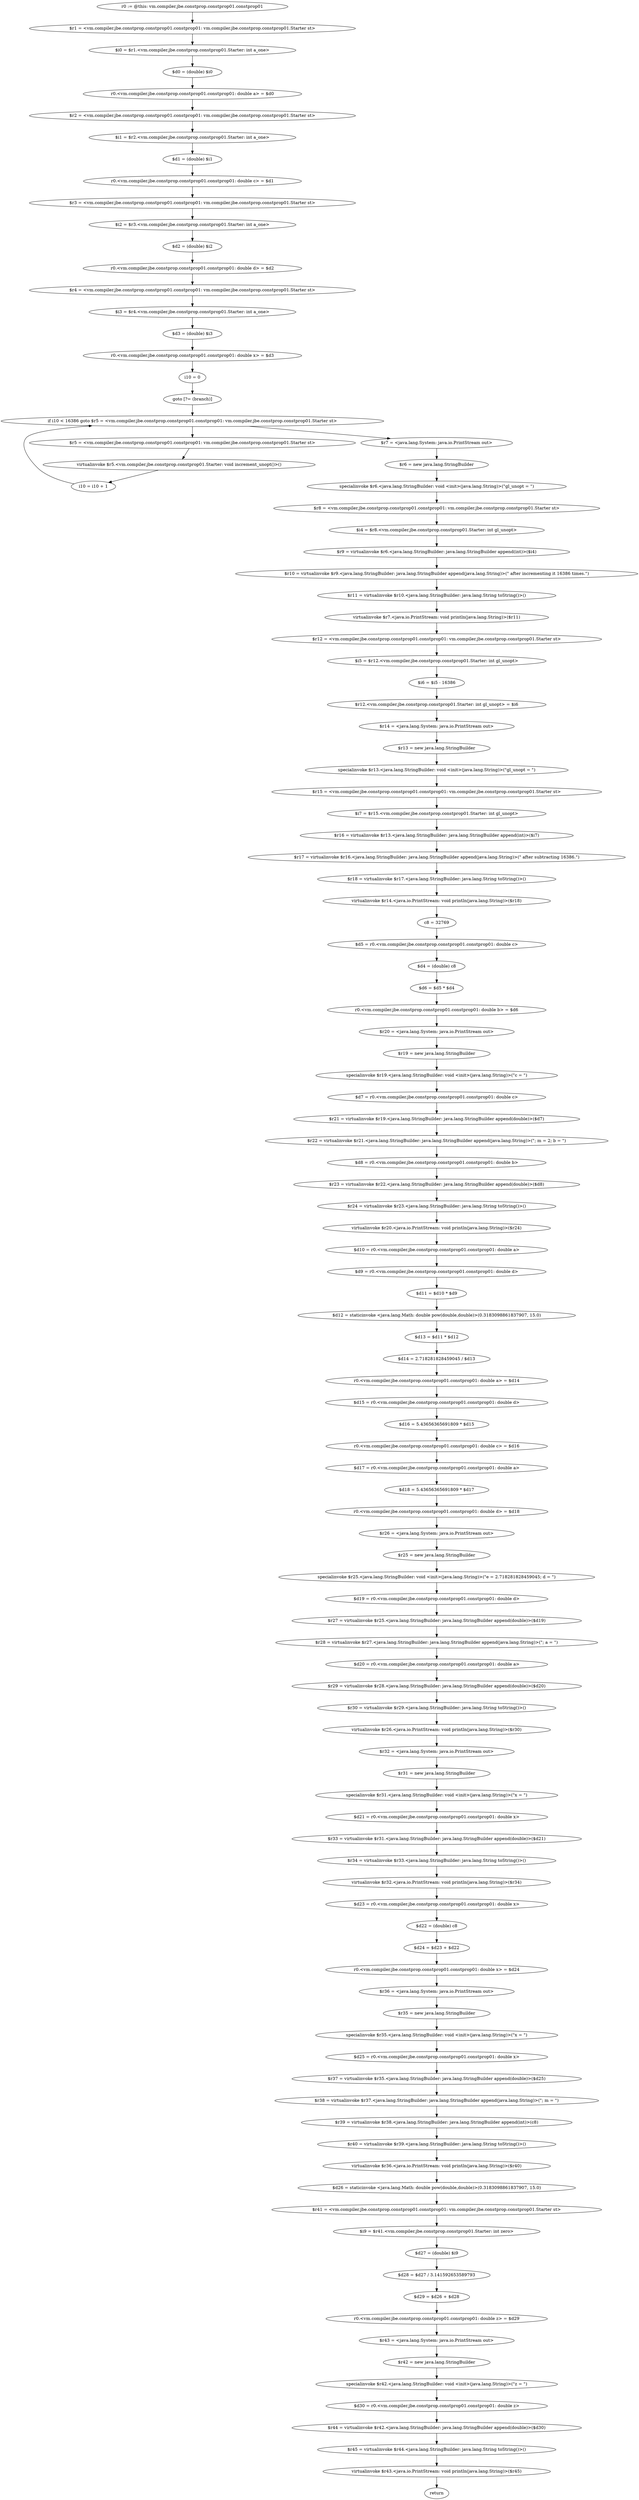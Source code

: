 digraph "unitGraph" {
    "r0 := @this: vm.compiler.jbe.constprop.constprop01.constprop01"
    "$r1 = <vm.compiler.jbe.constprop.constprop01.constprop01: vm.compiler.jbe.constprop.constprop01.Starter st>"
    "$i0 = $r1.<vm.compiler.jbe.constprop.constprop01.Starter: int a_one>"
    "$d0 = (double) $i0"
    "r0.<vm.compiler.jbe.constprop.constprop01.constprop01: double a> = $d0"
    "$r2 = <vm.compiler.jbe.constprop.constprop01.constprop01: vm.compiler.jbe.constprop.constprop01.Starter st>"
    "$i1 = $r2.<vm.compiler.jbe.constprop.constprop01.Starter: int a_one>"
    "$d1 = (double) $i1"
    "r0.<vm.compiler.jbe.constprop.constprop01.constprop01: double c> = $d1"
    "$r3 = <vm.compiler.jbe.constprop.constprop01.constprop01: vm.compiler.jbe.constprop.constprop01.Starter st>"
    "$i2 = $r3.<vm.compiler.jbe.constprop.constprop01.Starter: int a_one>"
    "$d2 = (double) $i2"
    "r0.<vm.compiler.jbe.constprop.constprop01.constprop01: double d> = $d2"
    "$r4 = <vm.compiler.jbe.constprop.constprop01.constprop01: vm.compiler.jbe.constprop.constprop01.Starter st>"
    "$i3 = $r4.<vm.compiler.jbe.constprop.constprop01.Starter: int a_one>"
    "$d3 = (double) $i3"
    "r0.<vm.compiler.jbe.constprop.constprop01.constprop01: double x> = $d3"
    "i10 = 0"
    "goto [?= (branch)]"
    "$r5 = <vm.compiler.jbe.constprop.constprop01.constprop01: vm.compiler.jbe.constprop.constprop01.Starter st>"
    "virtualinvoke $r5.<vm.compiler.jbe.constprop.constprop01.Starter: void increment_unopt()>()"
    "i10 = i10 + 1"
    "if i10 < 16386 goto $r5 = <vm.compiler.jbe.constprop.constprop01.constprop01: vm.compiler.jbe.constprop.constprop01.Starter st>"
    "$r7 = <java.lang.System: java.io.PrintStream out>"
    "$r6 = new java.lang.StringBuilder"
    "specialinvoke $r6.<java.lang.StringBuilder: void <init>(java.lang.String)>(\"gl_unopt = \")"
    "$r8 = <vm.compiler.jbe.constprop.constprop01.constprop01: vm.compiler.jbe.constprop.constprop01.Starter st>"
    "$i4 = $r8.<vm.compiler.jbe.constprop.constprop01.Starter: int gl_unopt>"
    "$r9 = virtualinvoke $r6.<java.lang.StringBuilder: java.lang.StringBuilder append(int)>($i4)"
    "$r10 = virtualinvoke $r9.<java.lang.StringBuilder: java.lang.StringBuilder append(java.lang.String)>(\" after incrementing it 16386 times.\")"
    "$r11 = virtualinvoke $r10.<java.lang.StringBuilder: java.lang.String toString()>()"
    "virtualinvoke $r7.<java.io.PrintStream: void println(java.lang.String)>($r11)"
    "$r12 = <vm.compiler.jbe.constprop.constprop01.constprop01: vm.compiler.jbe.constprop.constprop01.Starter st>"
    "$i5 = $r12.<vm.compiler.jbe.constprop.constprop01.Starter: int gl_unopt>"
    "$i6 = $i5 - 16386"
    "$r12.<vm.compiler.jbe.constprop.constprop01.Starter: int gl_unopt> = $i6"
    "$r14 = <java.lang.System: java.io.PrintStream out>"
    "$r13 = new java.lang.StringBuilder"
    "specialinvoke $r13.<java.lang.StringBuilder: void <init>(java.lang.String)>(\"gl_unopt = \")"
    "$r15 = <vm.compiler.jbe.constprop.constprop01.constprop01: vm.compiler.jbe.constprop.constprop01.Starter st>"
    "$i7 = $r15.<vm.compiler.jbe.constprop.constprop01.Starter: int gl_unopt>"
    "$r16 = virtualinvoke $r13.<java.lang.StringBuilder: java.lang.StringBuilder append(int)>($i7)"
    "$r17 = virtualinvoke $r16.<java.lang.StringBuilder: java.lang.StringBuilder append(java.lang.String)>(\" after subtracting 16386.\")"
    "$r18 = virtualinvoke $r17.<java.lang.StringBuilder: java.lang.String toString()>()"
    "virtualinvoke $r14.<java.io.PrintStream: void println(java.lang.String)>($r18)"
    "c8 = 32769"
    "$d5 = r0.<vm.compiler.jbe.constprop.constprop01.constprop01: double c>"
    "$d4 = (double) c8"
    "$d6 = $d5 * $d4"
    "r0.<vm.compiler.jbe.constprop.constprop01.constprop01: double b> = $d6"
    "$r20 = <java.lang.System: java.io.PrintStream out>"
    "$r19 = new java.lang.StringBuilder"
    "specialinvoke $r19.<java.lang.StringBuilder: void <init>(java.lang.String)>(\"c = \")"
    "$d7 = r0.<vm.compiler.jbe.constprop.constprop01.constprop01: double c>"
    "$r21 = virtualinvoke $r19.<java.lang.StringBuilder: java.lang.StringBuilder append(double)>($d7)"
    "$r22 = virtualinvoke $r21.<java.lang.StringBuilder: java.lang.StringBuilder append(java.lang.String)>(\"; m = 2; b = \")"
    "$d8 = r0.<vm.compiler.jbe.constprop.constprop01.constprop01: double b>"
    "$r23 = virtualinvoke $r22.<java.lang.StringBuilder: java.lang.StringBuilder append(double)>($d8)"
    "$r24 = virtualinvoke $r23.<java.lang.StringBuilder: java.lang.String toString()>()"
    "virtualinvoke $r20.<java.io.PrintStream: void println(java.lang.String)>($r24)"
    "$d10 = r0.<vm.compiler.jbe.constprop.constprop01.constprop01: double a>"
    "$d9 = r0.<vm.compiler.jbe.constprop.constprop01.constprop01: double d>"
    "$d11 = $d10 * $d9"
    "$d12 = staticinvoke <java.lang.Math: double pow(double,double)>(0.3183098861837907, 15.0)"
    "$d13 = $d11 * $d12"
    "$d14 = 2.718281828459045 / $d13"
    "r0.<vm.compiler.jbe.constprop.constprop01.constprop01: double a> = $d14"
    "$d15 = r0.<vm.compiler.jbe.constprop.constprop01.constprop01: double d>"
    "$d16 = 5.43656365691809 * $d15"
    "r0.<vm.compiler.jbe.constprop.constprop01.constprop01: double c> = $d16"
    "$d17 = r0.<vm.compiler.jbe.constprop.constprop01.constprop01: double a>"
    "$d18 = 5.43656365691809 * $d17"
    "r0.<vm.compiler.jbe.constprop.constprop01.constprop01: double d> = $d18"
    "$r26 = <java.lang.System: java.io.PrintStream out>"
    "$r25 = new java.lang.StringBuilder"
    "specialinvoke $r25.<java.lang.StringBuilder: void <init>(java.lang.String)>(\"e = 2.718281828459045; d = \")"
    "$d19 = r0.<vm.compiler.jbe.constprop.constprop01.constprop01: double d>"
    "$r27 = virtualinvoke $r25.<java.lang.StringBuilder: java.lang.StringBuilder append(double)>($d19)"
    "$r28 = virtualinvoke $r27.<java.lang.StringBuilder: java.lang.StringBuilder append(java.lang.String)>(\"; a = \")"
    "$d20 = r0.<vm.compiler.jbe.constprop.constprop01.constprop01: double a>"
    "$r29 = virtualinvoke $r28.<java.lang.StringBuilder: java.lang.StringBuilder append(double)>($d20)"
    "$r30 = virtualinvoke $r29.<java.lang.StringBuilder: java.lang.String toString()>()"
    "virtualinvoke $r26.<java.io.PrintStream: void println(java.lang.String)>($r30)"
    "$r32 = <java.lang.System: java.io.PrintStream out>"
    "$r31 = new java.lang.StringBuilder"
    "specialinvoke $r31.<java.lang.StringBuilder: void <init>(java.lang.String)>(\"x = \")"
    "$d21 = r0.<vm.compiler.jbe.constprop.constprop01.constprop01: double x>"
    "$r33 = virtualinvoke $r31.<java.lang.StringBuilder: java.lang.StringBuilder append(double)>($d21)"
    "$r34 = virtualinvoke $r33.<java.lang.StringBuilder: java.lang.String toString()>()"
    "virtualinvoke $r32.<java.io.PrintStream: void println(java.lang.String)>($r34)"
    "$d23 = r0.<vm.compiler.jbe.constprop.constprop01.constprop01: double x>"
    "$d22 = (double) c8"
    "$d24 = $d23 + $d22"
    "r0.<vm.compiler.jbe.constprop.constprop01.constprop01: double x> = $d24"
    "$r36 = <java.lang.System: java.io.PrintStream out>"
    "$r35 = new java.lang.StringBuilder"
    "specialinvoke $r35.<java.lang.StringBuilder: void <init>(java.lang.String)>(\"x = \")"
    "$d25 = r0.<vm.compiler.jbe.constprop.constprop01.constprop01: double x>"
    "$r37 = virtualinvoke $r35.<java.lang.StringBuilder: java.lang.StringBuilder append(double)>($d25)"
    "$r38 = virtualinvoke $r37.<java.lang.StringBuilder: java.lang.StringBuilder append(java.lang.String)>(\"; m = \")"
    "$r39 = virtualinvoke $r38.<java.lang.StringBuilder: java.lang.StringBuilder append(int)>(c8)"
    "$r40 = virtualinvoke $r39.<java.lang.StringBuilder: java.lang.String toString()>()"
    "virtualinvoke $r36.<java.io.PrintStream: void println(java.lang.String)>($r40)"
    "$d26 = staticinvoke <java.lang.Math: double pow(double,double)>(0.3183098861837907, 15.0)"
    "$r41 = <vm.compiler.jbe.constprop.constprop01.constprop01: vm.compiler.jbe.constprop.constprop01.Starter st>"
    "$i9 = $r41.<vm.compiler.jbe.constprop.constprop01.Starter: int zero>"
    "$d27 = (double) $i9"
    "$d28 = $d27 / 3.141592653589793"
    "$d29 = $d26 + $d28"
    "r0.<vm.compiler.jbe.constprop.constprop01.constprop01: double z> = $d29"
    "$r43 = <java.lang.System: java.io.PrintStream out>"
    "$r42 = new java.lang.StringBuilder"
    "specialinvoke $r42.<java.lang.StringBuilder: void <init>(java.lang.String)>(\"z = \")"
    "$d30 = r0.<vm.compiler.jbe.constprop.constprop01.constprop01: double z>"
    "$r44 = virtualinvoke $r42.<java.lang.StringBuilder: java.lang.StringBuilder append(double)>($d30)"
    "$r45 = virtualinvoke $r44.<java.lang.StringBuilder: java.lang.String toString()>()"
    "virtualinvoke $r43.<java.io.PrintStream: void println(java.lang.String)>($r45)"
    "return"
    "r0 := @this: vm.compiler.jbe.constprop.constprop01.constprop01"->"$r1 = <vm.compiler.jbe.constprop.constprop01.constprop01: vm.compiler.jbe.constprop.constprop01.Starter st>";
    "$r1 = <vm.compiler.jbe.constprop.constprop01.constprop01: vm.compiler.jbe.constprop.constprop01.Starter st>"->"$i0 = $r1.<vm.compiler.jbe.constprop.constprop01.Starter: int a_one>";
    "$i0 = $r1.<vm.compiler.jbe.constprop.constprop01.Starter: int a_one>"->"$d0 = (double) $i0";
    "$d0 = (double) $i0"->"r0.<vm.compiler.jbe.constprop.constprop01.constprop01: double a> = $d0";
    "r0.<vm.compiler.jbe.constprop.constprop01.constprop01: double a> = $d0"->"$r2 = <vm.compiler.jbe.constprop.constprop01.constprop01: vm.compiler.jbe.constprop.constprop01.Starter st>";
    "$r2 = <vm.compiler.jbe.constprop.constprop01.constprop01: vm.compiler.jbe.constprop.constprop01.Starter st>"->"$i1 = $r2.<vm.compiler.jbe.constprop.constprop01.Starter: int a_one>";
    "$i1 = $r2.<vm.compiler.jbe.constprop.constprop01.Starter: int a_one>"->"$d1 = (double) $i1";
    "$d1 = (double) $i1"->"r0.<vm.compiler.jbe.constprop.constprop01.constprop01: double c> = $d1";
    "r0.<vm.compiler.jbe.constprop.constprop01.constprop01: double c> = $d1"->"$r3 = <vm.compiler.jbe.constprop.constprop01.constprop01: vm.compiler.jbe.constprop.constprop01.Starter st>";
    "$r3 = <vm.compiler.jbe.constprop.constprop01.constprop01: vm.compiler.jbe.constprop.constprop01.Starter st>"->"$i2 = $r3.<vm.compiler.jbe.constprop.constprop01.Starter: int a_one>";
    "$i2 = $r3.<vm.compiler.jbe.constprop.constprop01.Starter: int a_one>"->"$d2 = (double) $i2";
    "$d2 = (double) $i2"->"r0.<vm.compiler.jbe.constprop.constprop01.constprop01: double d> = $d2";
    "r0.<vm.compiler.jbe.constprop.constprop01.constprop01: double d> = $d2"->"$r4 = <vm.compiler.jbe.constprop.constprop01.constprop01: vm.compiler.jbe.constprop.constprop01.Starter st>";
    "$r4 = <vm.compiler.jbe.constprop.constprop01.constprop01: vm.compiler.jbe.constprop.constprop01.Starter st>"->"$i3 = $r4.<vm.compiler.jbe.constprop.constprop01.Starter: int a_one>";
    "$i3 = $r4.<vm.compiler.jbe.constprop.constprop01.Starter: int a_one>"->"$d3 = (double) $i3";
    "$d3 = (double) $i3"->"r0.<vm.compiler.jbe.constprop.constprop01.constprop01: double x> = $d3";
    "r0.<vm.compiler.jbe.constprop.constprop01.constprop01: double x> = $d3"->"i10 = 0";
    "i10 = 0"->"goto [?= (branch)]";
    "goto [?= (branch)]"->"if i10 < 16386 goto $r5 = <vm.compiler.jbe.constprop.constprop01.constprop01: vm.compiler.jbe.constprop.constprop01.Starter st>";
    "$r5 = <vm.compiler.jbe.constprop.constprop01.constprop01: vm.compiler.jbe.constprop.constprop01.Starter st>"->"virtualinvoke $r5.<vm.compiler.jbe.constprop.constprop01.Starter: void increment_unopt()>()";
    "virtualinvoke $r5.<vm.compiler.jbe.constprop.constprop01.Starter: void increment_unopt()>()"->"i10 = i10 + 1";
    "i10 = i10 + 1"->"if i10 < 16386 goto $r5 = <vm.compiler.jbe.constprop.constprop01.constprop01: vm.compiler.jbe.constprop.constprop01.Starter st>";
    "if i10 < 16386 goto $r5 = <vm.compiler.jbe.constprop.constprop01.constprop01: vm.compiler.jbe.constprop.constprop01.Starter st>"->"$r7 = <java.lang.System: java.io.PrintStream out>";
    "if i10 < 16386 goto $r5 = <vm.compiler.jbe.constprop.constprop01.constprop01: vm.compiler.jbe.constprop.constprop01.Starter st>"->"$r5 = <vm.compiler.jbe.constprop.constprop01.constprop01: vm.compiler.jbe.constprop.constprop01.Starter st>";
    "$r7 = <java.lang.System: java.io.PrintStream out>"->"$r6 = new java.lang.StringBuilder";
    "$r6 = new java.lang.StringBuilder"->"specialinvoke $r6.<java.lang.StringBuilder: void <init>(java.lang.String)>(\"gl_unopt = \")";
    "specialinvoke $r6.<java.lang.StringBuilder: void <init>(java.lang.String)>(\"gl_unopt = \")"->"$r8 = <vm.compiler.jbe.constprop.constprop01.constprop01: vm.compiler.jbe.constprop.constprop01.Starter st>";
    "$r8 = <vm.compiler.jbe.constprop.constprop01.constprop01: vm.compiler.jbe.constprop.constprop01.Starter st>"->"$i4 = $r8.<vm.compiler.jbe.constprop.constprop01.Starter: int gl_unopt>";
    "$i4 = $r8.<vm.compiler.jbe.constprop.constprop01.Starter: int gl_unopt>"->"$r9 = virtualinvoke $r6.<java.lang.StringBuilder: java.lang.StringBuilder append(int)>($i4)";
    "$r9 = virtualinvoke $r6.<java.lang.StringBuilder: java.lang.StringBuilder append(int)>($i4)"->"$r10 = virtualinvoke $r9.<java.lang.StringBuilder: java.lang.StringBuilder append(java.lang.String)>(\" after incrementing it 16386 times.\")";
    "$r10 = virtualinvoke $r9.<java.lang.StringBuilder: java.lang.StringBuilder append(java.lang.String)>(\" after incrementing it 16386 times.\")"->"$r11 = virtualinvoke $r10.<java.lang.StringBuilder: java.lang.String toString()>()";
    "$r11 = virtualinvoke $r10.<java.lang.StringBuilder: java.lang.String toString()>()"->"virtualinvoke $r7.<java.io.PrintStream: void println(java.lang.String)>($r11)";
    "virtualinvoke $r7.<java.io.PrintStream: void println(java.lang.String)>($r11)"->"$r12 = <vm.compiler.jbe.constprop.constprop01.constprop01: vm.compiler.jbe.constprop.constprop01.Starter st>";
    "$r12 = <vm.compiler.jbe.constprop.constprop01.constprop01: vm.compiler.jbe.constprop.constprop01.Starter st>"->"$i5 = $r12.<vm.compiler.jbe.constprop.constprop01.Starter: int gl_unopt>";
    "$i5 = $r12.<vm.compiler.jbe.constprop.constprop01.Starter: int gl_unopt>"->"$i6 = $i5 - 16386";
    "$i6 = $i5 - 16386"->"$r12.<vm.compiler.jbe.constprop.constprop01.Starter: int gl_unopt> = $i6";
    "$r12.<vm.compiler.jbe.constprop.constprop01.Starter: int gl_unopt> = $i6"->"$r14 = <java.lang.System: java.io.PrintStream out>";
    "$r14 = <java.lang.System: java.io.PrintStream out>"->"$r13 = new java.lang.StringBuilder";
    "$r13 = new java.lang.StringBuilder"->"specialinvoke $r13.<java.lang.StringBuilder: void <init>(java.lang.String)>(\"gl_unopt = \")";
    "specialinvoke $r13.<java.lang.StringBuilder: void <init>(java.lang.String)>(\"gl_unopt = \")"->"$r15 = <vm.compiler.jbe.constprop.constprop01.constprop01: vm.compiler.jbe.constprop.constprop01.Starter st>";
    "$r15 = <vm.compiler.jbe.constprop.constprop01.constprop01: vm.compiler.jbe.constprop.constprop01.Starter st>"->"$i7 = $r15.<vm.compiler.jbe.constprop.constprop01.Starter: int gl_unopt>";
    "$i7 = $r15.<vm.compiler.jbe.constprop.constprop01.Starter: int gl_unopt>"->"$r16 = virtualinvoke $r13.<java.lang.StringBuilder: java.lang.StringBuilder append(int)>($i7)";
    "$r16 = virtualinvoke $r13.<java.lang.StringBuilder: java.lang.StringBuilder append(int)>($i7)"->"$r17 = virtualinvoke $r16.<java.lang.StringBuilder: java.lang.StringBuilder append(java.lang.String)>(\" after subtracting 16386.\")";
    "$r17 = virtualinvoke $r16.<java.lang.StringBuilder: java.lang.StringBuilder append(java.lang.String)>(\" after subtracting 16386.\")"->"$r18 = virtualinvoke $r17.<java.lang.StringBuilder: java.lang.String toString()>()";
    "$r18 = virtualinvoke $r17.<java.lang.StringBuilder: java.lang.String toString()>()"->"virtualinvoke $r14.<java.io.PrintStream: void println(java.lang.String)>($r18)";
    "virtualinvoke $r14.<java.io.PrintStream: void println(java.lang.String)>($r18)"->"c8 = 32769";
    "c8 = 32769"->"$d5 = r0.<vm.compiler.jbe.constprop.constprop01.constprop01: double c>";
    "$d5 = r0.<vm.compiler.jbe.constprop.constprop01.constprop01: double c>"->"$d4 = (double) c8";
    "$d4 = (double) c8"->"$d6 = $d5 * $d4";
    "$d6 = $d5 * $d4"->"r0.<vm.compiler.jbe.constprop.constprop01.constprop01: double b> = $d6";
    "r0.<vm.compiler.jbe.constprop.constprop01.constprop01: double b> = $d6"->"$r20 = <java.lang.System: java.io.PrintStream out>";
    "$r20 = <java.lang.System: java.io.PrintStream out>"->"$r19 = new java.lang.StringBuilder";
    "$r19 = new java.lang.StringBuilder"->"specialinvoke $r19.<java.lang.StringBuilder: void <init>(java.lang.String)>(\"c = \")";
    "specialinvoke $r19.<java.lang.StringBuilder: void <init>(java.lang.String)>(\"c = \")"->"$d7 = r0.<vm.compiler.jbe.constprop.constprop01.constprop01: double c>";
    "$d7 = r0.<vm.compiler.jbe.constprop.constprop01.constprop01: double c>"->"$r21 = virtualinvoke $r19.<java.lang.StringBuilder: java.lang.StringBuilder append(double)>($d7)";
    "$r21 = virtualinvoke $r19.<java.lang.StringBuilder: java.lang.StringBuilder append(double)>($d7)"->"$r22 = virtualinvoke $r21.<java.lang.StringBuilder: java.lang.StringBuilder append(java.lang.String)>(\"; m = 2; b = \")";
    "$r22 = virtualinvoke $r21.<java.lang.StringBuilder: java.lang.StringBuilder append(java.lang.String)>(\"; m = 2; b = \")"->"$d8 = r0.<vm.compiler.jbe.constprop.constprop01.constprop01: double b>";
    "$d8 = r0.<vm.compiler.jbe.constprop.constprop01.constprop01: double b>"->"$r23 = virtualinvoke $r22.<java.lang.StringBuilder: java.lang.StringBuilder append(double)>($d8)";
    "$r23 = virtualinvoke $r22.<java.lang.StringBuilder: java.lang.StringBuilder append(double)>($d8)"->"$r24 = virtualinvoke $r23.<java.lang.StringBuilder: java.lang.String toString()>()";
    "$r24 = virtualinvoke $r23.<java.lang.StringBuilder: java.lang.String toString()>()"->"virtualinvoke $r20.<java.io.PrintStream: void println(java.lang.String)>($r24)";
    "virtualinvoke $r20.<java.io.PrintStream: void println(java.lang.String)>($r24)"->"$d10 = r0.<vm.compiler.jbe.constprop.constprop01.constprop01: double a>";
    "$d10 = r0.<vm.compiler.jbe.constprop.constprop01.constprop01: double a>"->"$d9 = r0.<vm.compiler.jbe.constprop.constprop01.constprop01: double d>";
    "$d9 = r0.<vm.compiler.jbe.constprop.constprop01.constprop01: double d>"->"$d11 = $d10 * $d9";
    "$d11 = $d10 * $d9"->"$d12 = staticinvoke <java.lang.Math: double pow(double,double)>(0.3183098861837907, 15.0)";
    "$d12 = staticinvoke <java.lang.Math: double pow(double,double)>(0.3183098861837907, 15.0)"->"$d13 = $d11 * $d12";
    "$d13 = $d11 * $d12"->"$d14 = 2.718281828459045 / $d13";
    "$d14 = 2.718281828459045 / $d13"->"r0.<vm.compiler.jbe.constprop.constprop01.constprop01: double a> = $d14";
    "r0.<vm.compiler.jbe.constprop.constprop01.constprop01: double a> = $d14"->"$d15 = r0.<vm.compiler.jbe.constprop.constprop01.constprop01: double d>";
    "$d15 = r0.<vm.compiler.jbe.constprop.constprop01.constprop01: double d>"->"$d16 = 5.43656365691809 * $d15";
    "$d16 = 5.43656365691809 * $d15"->"r0.<vm.compiler.jbe.constprop.constprop01.constprop01: double c> = $d16";
    "r0.<vm.compiler.jbe.constprop.constprop01.constprop01: double c> = $d16"->"$d17 = r0.<vm.compiler.jbe.constprop.constprop01.constprop01: double a>";
    "$d17 = r0.<vm.compiler.jbe.constprop.constprop01.constprop01: double a>"->"$d18 = 5.43656365691809 * $d17";
    "$d18 = 5.43656365691809 * $d17"->"r0.<vm.compiler.jbe.constprop.constprop01.constprop01: double d> = $d18";
    "r0.<vm.compiler.jbe.constprop.constprop01.constprop01: double d> = $d18"->"$r26 = <java.lang.System: java.io.PrintStream out>";
    "$r26 = <java.lang.System: java.io.PrintStream out>"->"$r25 = new java.lang.StringBuilder";
    "$r25 = new java.lang.StringBuilder"->"specialinvoke $r25.<java.lang.StringBuilder: void <init>(java.lang.String)>(\"e = 2.718281828459045; d = \")";
    "specialinvoke $r25.<java.lang.StringBuilder: void <init>(java.lang.String)>(\"e = 2.718281828459045; d = \")"->"$d19 = r0.<vm.compiler.jbe.constprop.constprop01.constprop01: double d>";
    "$d19 = r0.<vm.compiler.jbe.constprop.constprop01.constprop01: double d>"->"$r27 = virtualinvoke $r25.<java.lang.StringBuilder: java.lang.StringBuilder append(double)>($d19)";
    "$r27 = virtualinvoke $r25.<java.lang.StringBuilder: java.lang.StringBuilder append(double)>($d19)"->"$r28 = virtualinvoke $r27.<java.lang.StringBuilder: java.lang.StringBuilder append(java.lang.String)>(\"; a = \")";
    "$r28 = virtualinvoke $r27.<java.lang.StringBuilder: java.lang.StringBuilder append(java.lang.String)>(\"; a = \")"->"$d20 = r0.<vm.compiler.jbe.constprop.constprop01.constprop01: double a>";
    "$d20 = r0.<vm.compiler.jbe.constprop.constprop01.constprop01: double a>"->"$r29 = virtualinvoke $r28.<java.lang.StringBuilder: java.lang.StringBuilder append(double)>($d20)";
    "$r29 = virtualinvoke $r28.<java.lang.StringBuilder: java.lang.StringBuilder append(double)>($d20)"->"$r30 = virtualinvoke $r29.<java.lang.StringBuilder: java.lang.String toString()>()";
    "$r30 = virtualinvoke $r29.<java.lang.StringBuilder: java.lang.String toString()>()"->"virtualinvoke $r26.<java.io.PrintStream: void println(java.lang.String)>($r30)";
    "virtualinvoke $r26.<java.io.PrintStream: void println(java.lang.String)>($r30)"->"$r32 = <java.lang.System: java.io.PrintStream out>";
    "$r32 = <java.lang.System: java.io.PrintStream out>"->"$r31 = new java.lang.StringBuilder";
    "$r31 = new java.lang.StringBuilder"->"specialinvoke $r31.<java.lang.StringBuilder: void <init>(java.lang.String)>(\"x = \")";
    "specialinvoke $r31.<java.lang.StringBuilder: void <init>(java.lang.String)>(\"x = \")"->"$d21 = r0.<vm.compiler.jbe.constprop.constprop01.constprop01: double x>";
    "$d21 = r0.<vm.compiler.jbe.constprop.constprop01.constprop01: double x>"->"$r33 = virtualinvoke $r31.<java.lang.StringBuilder: java.lang.StringBuilder append(double)>($d21)";
    "$r33 = virtualinvoke $r31.<java.lang.StringBuilder: java.lang.StringBuilder append(double)>($d21)"->"$r34 = virtualinvoke $r33.<java.lang.StringBuilder: java.lang.String toString()>()";
    "$r34 = virtualinvoke $r33.<java.lang.StringBuilder: java.lang.String toString()>()"->"virtualinvoke $r32.<java.io.PrintStream: void println(java.lang.String)>($r34)";
    "virtualinvoke $r32.<java.io.PrintStream: void println(java.lang.String)>($r34)"->"$d23 = r0.<vm.compiler.jbe.constprop.constprop01.constprop01: double x>";
    "$d23 = r0.<vm.compiler.jbe.constprop.constprop01.constprop01: double x>"->"$d22 = (double) c8";
    "$d22 = (double) c8"->"$d24 = $d23 + $d22";
    "$d24 = $d23 + $d22"->"r0.<vm.compiler.jbe.constprop.constprop01.constprop01: double x> = $d24";
    "r0.<vm.compiler.jbe.constprop.constprop01.constprop01: double x> = $d24"->"$r36 = <java.lang.System: java.io.PrintStream out>";
    "$r36 = <java.lang.System: java.io.PrintStream out>"->"$r35 = new java.lang.StringBuilder";
    "$r35 = new java.lang.StringBuilder"->"specialinvoke $r35.<java.lang.StringBuilder: void <init>(java.lang.String)>(\"x = \")";
    "specialinvoke $r35.<java.lang.StringBuilder: void <init>(java.lang.String)>(\"x = \")"->"$d25 = r0.<vm.compiler.jbe.constprop.constprop01.constprop01: double x>";
    "$d25 = r0.<vm.compiler.jbe.constprop.constprop01.constprop01: double x>"->"$r37 = virtualinvoke $r35.<java.lang.StringBuilder: java.lang.StringBuilder append(double)>($d25)";
    "$r37 = virtualinvoke $r35.<java.lang.StringBuilder: java.lang.StringBuilder append(double)>($d25)"->"$r38 = virtualinvoke $r37.<java.lang.StringBuilder: java.lang.StringBuilder append(java.lang.String)>(\"; m = \")";
    "$r38 = virtualinvoke $r37.<java.lang.StringBuilder: java.lang.StringBuilder append(java.lang.String)>(\"; m = \")"->"$r39 = virtualinvoke $r38.<java.lang.StringBuilder: java.lang.StringBuilder append(int)>(c8)";
    "$r39 = virtualinvoke $r38.<java.lang.StringBuilder: java.lang.StringBuilder append(int)>(c8)"->"$r40 = virtualinvoke $r39.<java.lang.StringBuilder: java.lang.String toString()>()";
    "$r40 = virtualinvoke $r39.<java.lang.StringBuilder: java.lang.String toString()>()"->"virtualinvoke $r36.<java.io.PrintStream: void println(java.lang.String)>($r40)";
    "virtualinvoke $r36.<java.io.PrintStream: void println(java.lang.String)>($r40)"->"$d26 = staticinvoke <java.lang.Math: double pow(double,double)>(0.3183098861837907, 15.0)";
    "$d26 = staticinvoke <java.lang.Math: double pow(double,double)>(0.3183098861837907, 15.0)"->"$r41 = <vm.compiler.jbe.constprop.constprop01.constprop01: vm.compiler.jbe.constprop.constprop01.Starter st>";
    "$r41 = <vm.compiler.jbe.constprop.constprop01.constprop01: vm.compiler.jbe.constprop.constprop01.Starter st>"->"$i9 = $r41.<vm.compiler.jbe.constprop.constprop01.Starter: int zero>";
    "$i9 = $r41.<vm.compiler.jbe.constprop.constprop01.Starter: int zero>"->"$d27 = (double) $i9";
    "$d27 = (double) $i9"->"$d28 = $d27 / 3.141592653589793";
    "$d28 = $d27 / 3.141592653589793"->"$d29 = $d26 + $d28";
    "$d29 = $d26 + $d28"->"r0.<vm.compiler.jbe.constprop.constprop01.constprop01: double z> = $d29";
    "r0.<vm.compiler.jbe.constprop.constprop01.constprop01: double z> = $d29"->"$r43 = <java.lang.System: java.io.PrintStream out>";
    "$r43 = <java.lang.System: java.io.PrintStream out>"->"$r42 = new java.lang.StringBuilder";
    "$r42 = new java.lang.StringBuilder"->"specialinvoke $r42.<java.lang.StringBuilder: void <init>(java.lang.String)>(\"z = \")";
    "specialinvoke $r42.<java.lang.StringBuilder: void <init>(java.lang.String)>(\"z = \")"->"$d30 = r0.<vm.compiler.jbe.constprop.constprop01.constprop01: double z>";
    "$d30 = r0.<vm.compiler.jbe.constprop.constprop01.constprop01: double z>"->"$r44 = virtualinvoke $r42.<java.lang.StringBuilder: java.lang.StringBuilder append(double)>($d30)";
    "$r44 = virtualinvoke $r42.<java.lang.StringBuilder: java.lang.StringBuilder append(double)>($d30)"->"$r45 = virtualinvoke $r44.<java.lang.StringBuilder: java.lang.String toString()>()";
    "$r45 = virtualinvoke $r44.<java.lang.StringBuilder: java.lang.String toString()>()"->"virtualinvoke $r43.<java.io.PrintStream: void println(java.lang.String)>($r45)";
    "virtualinvoke $r43.<java.io.PrintStream: void println(java.lang.String)>($r45)"->"return";
}
